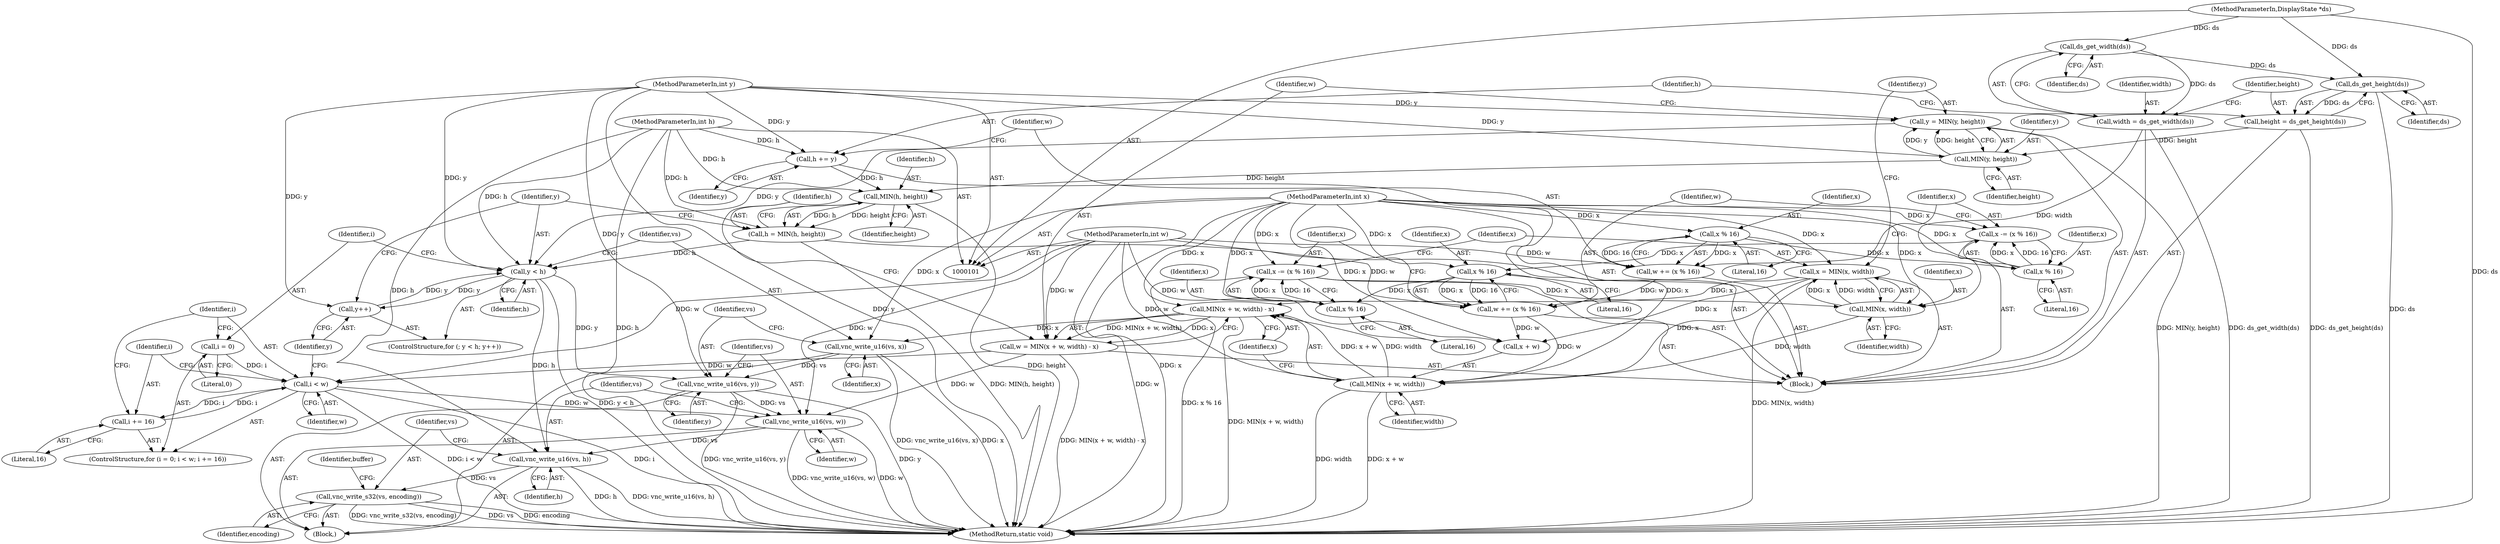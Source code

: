 digraph "0_qemu_9f64916da20eea67121d544698676295bbb105a7_10@API" {
"1000202" [label="(Call,vnc_write_u16(vs, w))"];
"1000199" [label="(Call,vnc_write_u16(vs, y))"];
"1000196" [label="(Call,vnc_write_u16(vs, x))"];
"1000167" [label="(Call,MIN(x + w, width) - x)"];
"1000168" [label="(Call,MIN(x + w, width))"];
"1000155" [label="(Call,x = MIN(x, width))"];
"1000157" [label="(Call,MIN(x, width))"];
"1000150" [label="(Call,x -= (x % 16))"];
"1000152" [label="(Call,x % 16)"];
"1000147" [label="(Call,x % 16)"];
"1000140" [label="(Call,x -= (x % 16))"];
"1000142" [label="(Call,x % 16)"];
"1000137" [label="(Call,x % 16)"];
"1000103" [label="(MethodParameterIn,int x)"];
"1000123" [label="(Call,width = ds_get_width(ds))"];
"1000125" [label="(Call,ds_get_width(ds))"];
"1000102" [label="(MethodParameterIn,DisplayState *ds)"];
"1000145" [label="(Call,w += (x % 16))"];
"1000135" [label="(Call,w += (x % 16))"];
"1000105" [label="(MethodParameterIn,int w)"];
"1000180" [label="(Call,y < h)"];
"1000183" [label="(Call,y++)"];
"1000104" [label="(MethodParameterIn,int y)"];
"1000160" [label="(Call,y = MIN(y, height))"];
"1000162" [label="(Call,MIN(y, height))"];
"1000128" [label="(Call,height = ds_get_height(ds))"];
"1000130" [label="(Call,ds_get_height(ds))"];
"1000174" [label="(Call,h = MIN(h, height))"];
"1000176" [label="(Call,MIN(h, height))"];
"1000132" [label="(Call,h += y)"];
"1000106" [label="(MethodParameterIn,int h)"];
"1000165" [label="(Call,w = MIN(x + w, width) - x)"];
"1000189" [label="(Call,i < w)"];
"1000186" [label="(Call,i = 0)"];
"1000192" [label="(Call,i += 16)"];
"1000205" [label="(Call,vnc_write_u16(vs, h))"];
"1000208" [label="(Call,vnc_write_s32(vs, encoding))"];
"1000135" [label="(Call,w += (x % 16))"];
"1000150" [label="(Call,x -= (x % 16))"];
"1000156" [label="(Identifier,x)"];
"1000163" [label="(Identifier,y)"];
"1000191" [label="(Identifier,w)"];
"1000161" [label="(Identifier,y)"];
"1000176" [label="(Call,MIN(h, height))"];
"1000199" [label="(Call,vnc_write_u16(vs, y))"];
"1000179" [label="(ControlStructure,for (; y < h; y++))"];
"1000107" [label="(Block,)"];
"1000125" [label="(Call,ds_get_width(ds))"];
"1000192" [label="(Call,i += 16)"];
"1000165" [label="(Call,w = MIN(x + w, width) - x)"];
"1000143" [label="(Identifier,x)"];
"1000154" [label="(Literal,16)"];
"1000196" [label="(Call,vnc_write_u16(vs, x))"];
"1000134" [label="(Identifier,y)"];
"1000172" [label="(Identifier,width)"];
"1000186" [label="(Call,i = 0)"];
"1000147" [label="(Call,x % 16)"];
"1000183" [label="(Call,y++)"];
"1000123" [label="(Call,width = ds_get_width(ds))"];
"1000185" [label="(ControlStructure,for (i = 0; i < w; i += 16))"];
"1000166" [label="(Identifier,w)"];
"1000104" [label="(MethodParameterIn,int y)"];
"1000142" [label="(Call,x % 16)"];
"1000132" [label="(Call,h += y)"];
"1000177" [label="(Identifier,h)"];
"1000203" [label="(Identifier,vs)"];
"1000148" [label="(Identifier,x)"];
"1000140" [label="(Call,x -= (x % 16))"];
"1000167" [label="(Call,MIN(x + w, width) - x)"];
"1000205" [label="(Call,vnc_write_u16(vs, h))"];
"1000131" [label="(Identifier,ds)"];
"1000174" [label="(Call,h = MIN(h, height))"];
"1000149" [label="(Literal,16)"];
"1000164" [label="(Identifier,height)"];
"1000184" [label="(Identifier,y)"];
"1000411" [label="(MethodReturn,static void)"];
"1000190" [label="(Identifier,i)"];
"1000182" [label="(Identifier,h)"];
"1000141" [label="(Identifier,x)"];
"1000151" [label="(Identifier,x)"];
"1000126" [label="(Identifier,ds)"];
"1000139" [label="(Literal,16)"];
"1000207" [label="(Identifier,h)"];
"1000160" [label="(Call,y = MIN(y, height))"];
"1000157" [label="(Call,MIN(x, width))"];
"1000138" [label="(Identifier,x)"];
"1000103" [label="(MethodParameterIn,int x)"];
"1000129" [label="(Identifier,height)"];
"1000128" [label="(Call,height = ds_get_height(ds))"];
"1000158" [label="(Identifier,x)"];
"1000187" [label="(Identifier,i)"];
"1000201" [label="(Identifier,y)"];
"1000130" [label="(Call,ds_get_height(ds))"];
"1000169" [label="(Call,x + w)"];
"1000189" [label="(Call,i < w)"];
"1000136" [label="(Identifier,w)"];
"1000209" [label="(Identifier,vs)"];
"1000168" [label="(Call,MIN(x + w, width))"];
"1000188" [label="(Literal,0)"];
"1000200" [label="(Identifier,vs)"];
"1000181" [label="(Identifier,y)"];
"1000206" [label="(Identifier,vs)"];
"1000159" [label="(Identifier,width)"];
"1000195" [label="(Block,)"];
"1000153" [label="(Identifier,x)"];
"1000180" [label="(Call,y < h)"];
"1000144" [label="(Literal,16)"];
"1000137" [label="(Call,x % 16)"];
"1000124" [label="(Identifier,width)"];
"1000202" [label="(Call,vnc_write_u16(vs, w))"];
"1000198" [label="(Identifier,x)"];
"1000197" [label="(Identifier,vs)"];
"1000146" [label="(Identifier,w)"];
"1000175" [label="(Identifier,h)"];
"1000162" [label="(Call,MIN(y, height))"];
"1000155" [label="(Call,x = MIN(x, width))"];
"1000194" [label="(Literal,16)"];
"1000204" [label="(Identifier,w)"];
"1000216" [label="(Identifier,buffer)"];
"1000210" [label="(Identifier,encoding)"];
"1000133" [label="(Identifier,h)"];
"1000102" [label="(MethodParameterIn,DisplayState *ds)"];
"1000178" [label="(Identifier,height)"];
"1000173" [label="(Identifier,x)"];
"1000208" [label="(Call,vnc_write_s32(vs, encoding))"];
"1000145" [label="(Call,w += (x % 16))"];
"1000105" [label="(MethodParameterIn,int w)"];
"1000193" [label="(Identifier,i)"];
"1000152" [label="(Call,x % 16)"];
"1000106" [label="(MethodParameterIn,int h)"];
"1000202" -> "1000195"  [label="AST: "];
"1000202" -> "1000204"  [label="CFG: "];
"1000203" -> "1000202"  [label="AST: "];
"1000204" -> "1000202"  [label="AST: "];
"1000206" -> "1000202"  [label="CFG: "];
"1000202" -> "1000411"  [label="DDG: w"];
"1000202" -> "1000411"  [label="DDG: vnc_write_u16(vs, w)"];
"1000199" -> "1000202"  [label="DDG: vs"];
"1000165" -> "1000202"  [label="DDG: w"];
"1000189" -> "1000202"  [label="DDG: w"];
"1000105" -> "1000202"  [label="DDG: w"];
"1000202" -> "1000205"  [label="DDG: vs"];
"1000199" -> "1000195"  [label="AST: "];
"1000199" -> "1000201"  [label="CFG: "];
"1000200" -> "1000199"  [label="AST: "];
"1000201" -> "1000199"  [label="AST: "];
"1000203" -> "1000199"  [label="CFG: "];
"1000199" -> "1000411"  [label="DDG: y"];
"1000199" -> "1000411"  [label="DDG: vnc_write_u16(vs, y)"];
"1000196" -> "1000199"  [label="DDG: vs"];
"1000180" -> "1000199"  [label="DDG: y"];
"1000104" -> "1000199"  [label="DDG: y"];
"1000196" -> "1000195"  [label="AST: "];
"1000196" -> "1000198"  [label="CFG: "];
"1000197" -> "1000196"  [label="AST: "];
"1000198" -> "1000196"  [label="AST: "];
"1000200" -> "1000196"  [label="CFG: "];
"1000196" -> "1000411"  [label="DDG: vnc_write_u16(vs, x)"];
"1000196" -> "1000411"  [label="DDG: x"];
"1000167" -> "1000196"  [label="DDG: x"];
"1000103" -> "1000196"  [label="DDG: x"];
"1000167" -> "1000165"  [label="AST: "];
"1000167" -> "1000173"  [label="CFG: "];
"1000168" -> "1000167"  [label="AST: "];
"1000173" -> "1000167"  [label="AST: "];
"1000165" -> "1000167"  [label="CFG: "];
"1000167" -> "1000411"  [label="DDG: MIN(x + w, width)"];
"1000167" -> "1000165"  [label="DDG: MIN(x + w, width)"];
"1000167" -> "1000165"  [label="DDG: x"];
"1000168" -> "1000167"  [label="DDG: x + w"];
"1000168" -> "1000167"  [label="DDG: width"];
"1000103" -> "1000167"  [label="DDG: x"];
"1000155" -> "1000167"  [label="DDG: x"];
"1000168" -> "1000172"  [label="CFG: "];
"1000169" -> "1000168"  [label="AST: "];
"1000172" -> "1000168"  [label="AST: "];
"1000173" -> "1000168"  [label="CFG: "];
"1000168" -> "1000411"  [label="DDG: width"];
"1000168" -> "1000411"  [label="DDG: x + w"];
"1000155" -> "1000168"  [label="DDG: x"];
"1000103" -> "1000168"  [label="DDG: x"];
"1000145" -> "1000168"  [label="DDG: w"];
"1000105" -> "1000168"  [label="DDG: w"];
"1000157" -> "1000168"  [label="DDG: width"];
"1000155" -> "1000107"  [label="AST: "];
"1000155" -> "1000157"  [label="CFG: "];
"1000156" -> "1000155"  [label="AST: "];
"1000157" -> "1000155"  [label="AST: "];
"1000161" -> "1000155"  [label="CFG: "];
"1000155" -> "1000411"  [label="DDG: MIN(x, width)"];
"1000157" -> "1000155"  [label="DDG: x"];
"1000157" -> "1000155"  [label="DDG: width"];
"1000103" -> "1000155"  [label="DDG: x"];
"1000155" -> "1000169"  [label="DDG: x"];
"1000157" -> "1000159"  [label="CFG: "];
"1000158" -> "1000157"  [label="AST: "];
"1000159" -> "1000157"  [label="AST: "];
"1000150" -> "1000157"  [label="DDG: x"];
"1000103" -> "1000157"  [label="DDG: x"];
"1000123" -> "1000157"  [label="DDG: width"];
"1000150" -> "1000107"  [label="AST: "];
"1000150" -> "1000152"  [label="CFG: "];
"1000151" -> "1000150"  [label="AST: "];
"1000152" -> "1000150"  [label="AST: "];
"1000156" -> "1000150"  [label="CFG: "];
"1000150" -> "1000411"  [label="DDG: x % 16"];
"1000152" -> "1000150"  [label="DDG: x"];
"1000152" -> "1000150"  [label="DDG: 16"];
"1000103" -> "1000150"  [label="DDG: x"];
"1000152" -> "1000154"  [label="CFG: "];
"1000153" -> "1000152"  [label="AST: "];
"1000154" -> "1000152"  [label="AST: "];
"1000147" -> "1000152"  [label="DDG: x"];
"1000103" -> "1000152"  [label="DDG: x"];
"1000147" -> "1000145"  [label="AST: "];
"1000147" -> "1000149"  [label="CFG: "];
"1000148" -> "1000147"  [label="AST: "];
"1000149" -> "1000147"  [label="AST: "];
"1000145" -> "1000147"  [label="CFG: "];
"1000147" -> "1000145"  [label="DDG: x"];
"1000147" -> "1000145"  [label="DDG: 16"];
"1000140" -> "1000147"  [label="DDG: x"];
"1000103" -> "1000147"  [label="DDG: x"];
"1000140" -> "1000107"  [label="AST: "];
"1000140" -> "1000142"  [label="CFG: "];
"1000141" -> "1000140"  [label="AST: "];
"1000142" -> "1000140"  [label="AST: "];
"1000146" -> "1000140"  [label="CFG: "];
"1000142" -> "1000140"  [label="DDG: x"];
"1000142" -> "1000140"  [label="DDG: 16"];
"1000103" -> "1000140"  [label="DDG: x"];
"1000142" -> "1000144"  [label="CFG: "];
"1000143" -> "1000142"  [label="AST: "];
"1000144" -> "1000142"  [label="AST: "];
"1000137" -> "1000142"  [label="DDG: x"];
"1000103" -> "1000142"  [label="DDG: x"];
"1000137" -> "1000135"  [label="AST: "];
"1000137" -> "1000139"  [label="CFG: "];
"1000138" -> "1000137"  [label="AST: "];
"1000139" -> "1000137"  [label="AST: "];
"1000135" -> "1000137"  [label="CFG: "];
"1000137" -> "1000135"  [label="DDG: x"];
"1000137" -> "1000135"  [label="DDG: 16"];
"1000103" -> "1000137"  [label="DDG: x"];
"1000103" -> "1000101"  [label="AST: "];
"1000103" -> "1000411"  [label="DDG: x"];
"1000103" -> "1000169"  [label="DDG: x"];
"1000123" -> "1000107"  [label="AST: "];
"1000123" -> "1000125"  [label="CFG: "];
"1000124" -> "1000123"  [label="AST: "];
"1000125" -> "1000123"  [label="AST: "];
"1000129" -> "1000123"  [label="CFG: "];
"1000123" -> "1000411"  [label="DDG: ds_get_width(ds)"];
"1000125" -> "1000123"  [label="DDG: ds"];
"1000125" -> "1000126"  [label="CFG: "];
"1000126" -> "1000125"  [label="AST: "];
"1000102" -> "1000125"  [label="DDG: ds"];
"1000125" -> "1000130"  [label="DDG: ds"];
"1000102" -> "1000101"  [label="AST: "];
"1000102" -> "1000411"  [label="DDG: ds"];
"1000102" -> "1000130"  [label="DDG: ds"];
"1000145" -> "1000107"  [label="AST: "];
"1000146" -> "1000145"  [label="AST: "];
"1000151" -> "1000145"  [label="CFG: "];
"1000135" -> "1000145"  [label="DDG: w"];
"1000105" -> "1000145"  [label="DDG: w"];
"1000145" -> "1000169"  [label="DDG: w"];
"1000135" -> "1000107"  [label="AST: "];
"1000136" -> "1000135"  [label="AST: "];
"1000141" -> "1000135"  [label="CFG: "];
"1000105" -> "1000135"  [label="DDG: w"];
"1000105" -> "1000101"  [label="AST: "];
"1000105" -> "1000411"  [label="DDG: w"];
"1000105" -> "1000165"  [label="DDG: w"];
"1000105" -> "1000169"  [label="DDG: w"];
"1000105" -> "1000189"  [label="DDG: w"];
"1000180" -> "1000179"  [label="AST: "];
"1000180" -> "1000182"  [label="CFG: "];
"1000181" -> "1000180"  [label="AST: "];
"1000182" -> "1000180"  [label="AST: "];
"1000187" -> "1000180"  [label="CFG: "];
"1000197" -> "1000180"  [label="CFG: "];
"1000180" -> "1000411"  [label="DDG: y < h"];
"1000183" -> "1000180"  [label="DDG: y"];
"1000160" -> "1000180"  [label="DDG: y"];
"1000104" -> "1000180"  [label="DDG: y"];
"1000174" -> "1000180"  [label="DDG: h"];
"1000106" -> "1000180"  [label="DDG: h"];
"1000180" -> "1000183"  [label="DDG: y"];
"1000180" -> "1000205"  [label="DDG: h"];
"1000183" -> "1000179"  [label="AST: "];
"1000183" -> "1000184"  [label="CFG: "];
"1000184" -> "1000183"  [label="AST: "];
"1000181" -> "1000183"  [label="CFG: "];
"1000104" -> "1000183"  [label="DDG: y"];
"1000104" -> "1000101"  [label="AST: "];
"1000104" -> "1000411"  [label="DDG: y"];
"1000104" -> "1000132"  [label="DDG: y"];
"1000104" -> "1000160"  [label="DDG: y"];
"1000104" -> "1000162"  [label="DDG: y"];
"1000160" -> "1000107"  [label="AST: "];
"1000160" -> "1000162"  [label="CFG: "];
"1000161" -> "1000160"  [label="AST: "];
"1000162" -> "1000160"  [label="AST: "];
"1000166" -> "1000160"  [label="CFG: "];
"1000160" -> "1000411"  [label="DDG: MIN(y, height)"];
"1000162" -> "1000160"  [label="DDG: y"];
"1000162" -> "1000160"  [label="DDG: height"];
"1000162" -> "1000164"  [label="CFG: "];
"1000163" -> "1000162"  [label="AST: "];
"1000164" -> "1000162"  [label="AST: "];
"1000128" -> "1000162"  [label="DDG: height"];
"1000162" -> "1000176"  [label="DDG: height"];
"1000128" -> "1000107"  [label="AST: "];
"1000128" -> "1000130"  [label="CFG: "];
"1000129" -> "1000128"  [label="AST: "];
"1000130" -> "1000128"  [label="AST: "];
"1000133" -> "1000128"  [label="CFG: "];
"1000128" -> "1000411"  [label="DDG: ds_get_height(ds)"];
"1000130" -> "1000128"  [label="DDG: ds"];
"1000130" -> "1000131"  [label="CFG: "];
"1000131" -> "1000130"  [label="AST: "];
"1000130" -> "1000411"  [label="DDG: ds"];
"1000174" -> "1000107"  [label="AST: "];
"1000174" -> "1000176"  [label="CFG: "];
"1000175" -> "1000174"  [label="AST: "];
"1000176" -> "1000174"  [label="AST: "];
"1000181" -> "1000174"  [label="CFG: "];
"1000174" -> "1000411"  [label="DDG: MIN(h, height)"];
"1000176" -> "1000174"  [label="DDG: h"];
"1000176" -> "1000174"  [label="DDG: height"];
"1000106" -> "1000174"  [label="DDG: h"];
"1000176" -> "1000178"  [label="CFG: "];
"1000177" -> "1000176"  [label="AST: "];
"1000178" -> "1000176"  [label="AST: "];
"1000176" -> "1000411"  [label="DDG: height"];
"1000132" -> "1000176"  [label="DDG: h"];
"1000106" -> "1000176"  [label="DDG: h"];
"1000132" -> "1000107"  [label="AST: "];
"1000132" -> "1000134"  [label="CFG: "];
"1000133" -> "1000132"  [label="AST: "];
"1000134" -> "1000132"  [label="AST: "];
"1000136" -> "1000132"  [label="CFG: "];
"1000106" -> "1000132"  [label="DDG: h"];
"1000106" -> "1000101"  [label="AST: "];
"1000106" -> "1000411"  [label="DDG: h"];
"1000106" -> "1000205"  [label="DDG: h"];
"1000165" -> "1000107"  [label="AST: "];
"1000166" -> "1000165"  [label="AST: "];
"1000175" -> "1000165"  [label="CFG: "];
"1000165" -> "1000411"  [label="DDG: MIN(x + w, width) - x"];
"1000165" -> "1000189"  [label="DDG: w"];
"1000189" -> "1000185"  [label="AST: "];
"1000189" -> "1000191"  [label="CFG: "];
"1000190" -> "1000189"  [label="AST: "];
"1000191" -> "1000189"  [label="AST: "];
"1000193" -> "1000189"  [label="CFG: "];
"1000184" -> "1000189"  [label="CFG: "];
"1000189" -> "1000411"  [label="DDG: i"];
"1000189" -> "1000411"  [label="DDG: i < w"];
"1000186" -> "1000189"  [label="DDG: i"];
"1000192" -> "1000189"  [label="DDG: i"];
"1000189" -> "1000192"  [label="DDG: i"];
"1000186" -> "1000185"  [label="AST: "];
"1000186" -> "1000188"  [label="CFG: "];
"1000187" -> "1000186"  [label="AST: "];
"1000188" -> "1000186"  [label="AST: "];
"1000190" -> "1000186"  [label="CFG: "];
"1000192" -> "1000185"  [label="AST: "];
"1000192" -> "1000194"  [label="CFG: "];
"1000193" -> "1000192"  [label="AST: "];
"1000194" -> "1000192"  [label="AST: "];
"1000190" -> "1000192"  [label="CFG: "];
"1000205" -> "1000195"  [label="AST: "];
"1000205" -> "1000207"  [label="CFG: "];
"1000206" -> "1000205"  [label="AST: "];
"1000207" -> "1000205"  [label="AST: "];
"1000209" -> "1000205"  [label="CFG: "];
"1000205" -> "1000411"  [label="DDG: h"];
"1000205" -> "1000411"  [label="DDG: vnc_write_u16(vs, h)"];
"1000205" -> "1000208"  [label="DDG: vs"];
"1000208" -> "1000195"  [label="AST: "];
"1000208" -> "1000210"  [label="CFG: "];
"1000209" -> "1000208"  [label="AST: "];
"1000210" -> "1000208"  [label="AST: "];
"1000216" -> "1000208"  [label="CFG: "];
"1000208" -> "1000411"  [label="DDG: vs"];
"1000208" -> "1000411"  [label="DDG: encoding"];
"1000208" -> "1000411"  [label="DDG: vnc_write_s32(vs, encoding)"];
}
